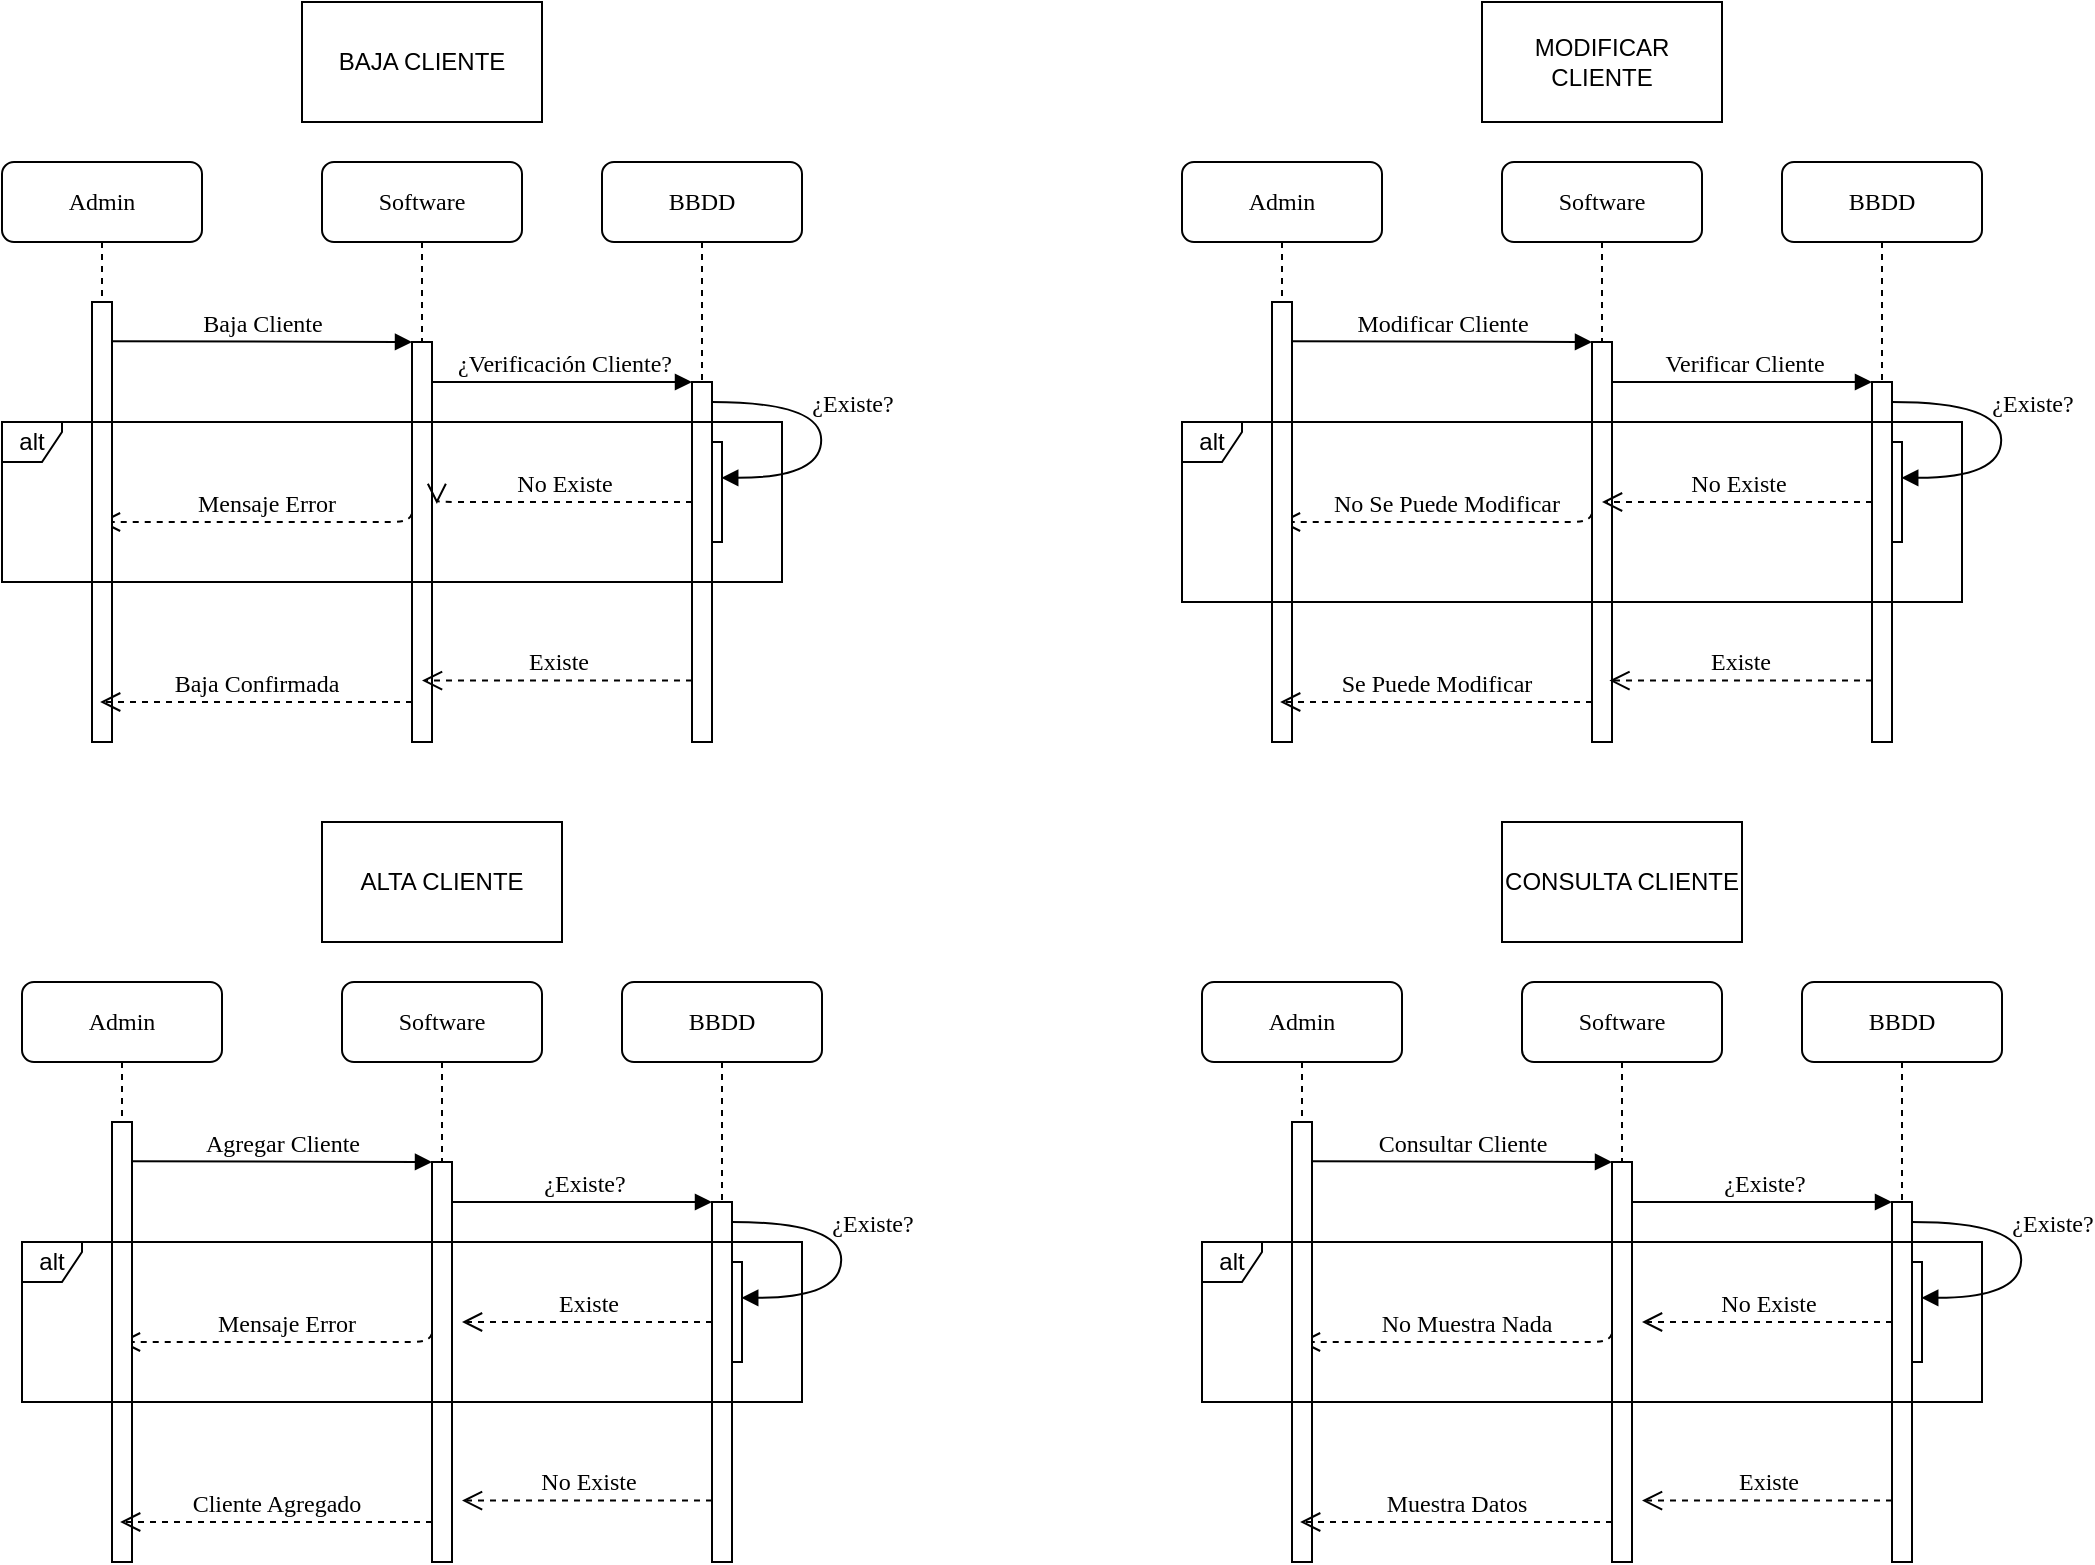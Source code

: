 <mxfile version="27.0.4">
  <diagram name="Page-1" id="13e1069c-82ec-6db2-03f1-153e76fe0fe0">
    <mxGraphModel dx="1426" dy="889" grid="1" gridSize="10" guides="1" tooltips="1" connect="1" arrows="1" fold="1" page="1" pageScale="1" pageWidth="1169" pageHeight="827" background="none" math="0" shadow="0">
      <root>
        <mxCell id="0" />
        <mxCell id="1" parent="0" />
        <mxCell id="OD1noOk3GFOg6p2n9DRk-7" value="Software" style="shape=umlLifeline;perimeter=lifelinePerimeter;whiteSpace=wrap;html=1;container=1;collapsible=0;recursiveResize=0;outlineConnect=0;rounded=1;shadow=0;comic=0;labelBackgroundColor=none;strokeWidth=1;fontFamily=Verdana;fontSize=12;align=center;" vertex="1" parent="1">
          <mxGeometry x="830" y="100" width="100" height="290" as="geometry" />
        </mxCell>
        <mxCell id="OD1noOk3GFOg6p2n9DRk-8" value="" style="html=1;points=[];perimeter=orthogonalPerimeter;rounded=0;shadow=0;comic=0;labelBackgroundColor=none;strokeWidth=1;fontFamily=Verdana;fontSize=12;align=center;" vertex="1" parent="OD1noOk3GFOg6p2n9DRk-7">
          <mxGeometry x="45" y="90" width="10" height="200" as="geometry" />
        </mxCell>
        <mxCell id="OD1noOk3GFOg6p2n9DRk-9" value="No Se Puede Modificar" style="html=1;verticalAlign=bottom;endArrow=open;dashed=1;endSize=8;labelBackgroundColor=none;fontFamily=Verdana;fontSize=12;edgeStyle=elbowEdgeStyle;elbow=vertical;" edge="1" parent="OD1noOk3GFOg6p2n9DRk-7">
          <mxGeometry relative="1" as="geometry">
            <mxPoint x="-111.038" y="180" as="targetPoint" />
            <Array as="points">
              <mxPoint x="20" y="180" />
              <mxPoint x="-50" y="170" />
              <mxPoint x="20" y="170" />
            </Array>
            <mxPoint x="45" y="170" as="sourcePoint" />
          </mxGeometry>
        </mxCell>
        <mxCell id="OD1noOk3GFOg6p2n9DRk-10" value="BBDD" style="shape=umlLifeline;perimeter=lifelinePerimeter;whiteSpace=wrap;html=1;container=1;collapsible=0;recursiveResize=0;outlineConnect=0;rounded=1;shadow=0;comic=0;labelBackgroundColor=none;strokeWidth=1;fontFamily=Verdana;fontSize=12;align=center;" vertex="1" parent="1">
          <mxGeometry x="970" y="100" width="100" height="290" as="geometry" />
        </mxCell>
        <mxCell id="OD1noOk3GFOg6p2n9DRk-11" value="No Existe" style="html=1;verticalAlign=bottom;endArrow=open;dashed=1;endSize=8;labelBackgroundColor=none;fontFamily=Verdana;fontSize=12;edgeStyle=elbowEdgeStyle;elbow=vertical;" edge="1" parent="OD1noOk3GFOg6p2n9DRk-10">
          <mxGeometry relative="1" as="geometry">
            <mxPoint x="-90" y="170" as="targetPoint" />
            <Array as="points">
              <mxPoint x="-50" y="170" />
              <mxPoint x="20" y="170" />
            </Array>
            <mxPoint x="45" y="170" as="sourcePoint" />
          </mxGeometry>
        </mxCell>
        <mxCell id="OD1noOk3GFOg6p2n9DRk-12" value="¿Existe?" style="html=1;verticalAlign=bottom;endArrow=block;labelBackgroundColor=none;fontFamily=Verdana;fontSize=12;elbow=vertical;edgeStyle=orthogonalEdgeStyle;curved=1;entryX=1;entryY=0.286;entryPerimeter=0;exitX=1.038;exitY=0.345;exitPerimeter=0;" edge="1" parent="OD1noOk3GFOg6p2n9DRk-10">
          <mxGeometry x="-0.093" y="15" relative="1" as="geometry">
            <mxPoint x="55.0" y="120.0" as="sourcePoint" />
            <mxPoint x="59.62" y="157.92" as="targetPoint" />
            <Array as="points">
              <mxPoint x="109.62" y="119.9" />
              <mxPoint x="109.62" y="157.9" />
            </Array>
            <mxPoint as="offset" />
          </mxGeometry>
        </mxCell>
        <mxCell id="OD1noOk3GFOg6p2n9DRk-13" value="" style="html=1;points=[];perimeter=orthogonalPerimeter;rounded=0;shadow=0;comic=0;labelBackgroundColor=none;strokeWidth=1;fontFamily=Verdana;fontSize=12;align=center;" vertex="1" parent="OD1noOk3GFOg6p2n9DRk-10">
          <mxGeometry x="50" y="140" width="10" height="50" as="geometry" />
        </mxCell>
        <mxCell id="OD1noOk3GFOg6p2n9DRk-14" value="Existe" style="html=1;verticalAlign=bottom;endArrow=open;dashed=1;endSize=8;labelBackgroundColor=none;fontFamily=Verdana;fontSize=12;edgeStyle=elbowEdgeStyle;elbow=vertical;entryX=0.871;entryY=0.845;entryDx=0;entryDy=0;entryPerimeter=0;" edge="1" parent="OD1noOk3GFOg6p2n9DRk-10" target="OD1noOk3GFOg6p2n9DRk-8">
          <mxGeometry relative="1" as="geometry">
            <mxPoint x="-80" y="259.29" as="targetPoint" />
            <Array as="points">
              <mxPoint x="-50" y="259.29" />
              <mxPoint x="20" y="259.29" />
            </Array>
            <mxPoint x="45" y="259.29" as="sourcePoint" />
          </mxGeometry>
        </mxCell>
        <mxCell id="OD1noOk3GFOg6p2n9DRk-15" value="Admin" style="shape=umlLifeline;perimeter=lifelinePerimeter;whiteSpace=wrap;html=1;container=1;collapsible=0;recursiveResize=0;outlineConnect=0;rounded=1;shadow=0;comic=0;labelBackgroundColor=none;strokeWidth=1;fontFamily=Verdana;fontSize=12;align=center;" vertex="1" parent="1">
          <mxGeometry x="670" y="100" width="100" height="290" as="geometry" />
        </mxCell>
        <mxCell id="OD1noOk3GFOg6p2n9DRk-16" value="" style="html=1;points=[];perimeter=orthogonalPerimeter;rounded=0;shadow=0;comic=0;labelBackgroundColor=none;strokeWidth=1;fontFamily=Verdana;fontSize=12;align=center;" vertex="1" parent="OD1noOk3GFOg6p2n9DRk-15">
          <mxGeometry x="45" y="70" width="10" height="220" as="geometry" />
        </mxCell>
        <mxCell id="OD1noOk3GFOg6p2n9DRk-17" value="" style="html=1;points=[];perimeter=orthogonalPerimeter;rounded=0;shadow=0;comic=0;labelBackgroundColor=none;strokeWidth=1;fontFamily=Verdana;fontSize=12;align=center;" vertex="1" parent="1">
          <mxGeometry x="1015" y="210" width="10" height="180" as="geometry" />
        </mxCell>
        <mxCell id="OD1noOk3GFOg6p2n9DRk-18" value="Verificar Cliente" style="html=1;verticalAlign=bottom;endArrow=block;labelBackgroundColor=none;fontFamily=Verdana;fontSize=12;edgeStyle=elbowEdgeStyle;elbow=vertical;" edge="1" parent="1" source="OD1noOk3GFOg6p2n9DRk-8" target="OD1noOk3GFOg6p2n9DRk-17">
          <mxGeometry x="0.011" relative="1" as="geometry">
            <mxPoint x="940" y="210" as="sourcePoint" />
            <Array as="points">
              <mxPoint x="890" y="210" />
            </Array>
            <mxPoint as="offset" />
          </mxGeometry>
        </mxCell>
        <mxCell id="OD1noOk3GFOg6p2n9DRk-19" value="Modificar Cliente" style="html=1;verticalAlign=bottom;endArrow=block;entryX=0;entryY=0;labelBackgroundColor=none;fontFamily=Verdana;fontSize=12;edgeStyle=elbowEdgeStyle;elbow=vertical;" edge="1" parent="1" target="OD1noOk3GFOg6p2n9DRk-8">
          <mxGeometry relative="1" as="geometry">
            <mxPoint x="725.0" y="189.571" as="sourcePoint" />
          </mxGeometry>
        </mxCell>
        <mxCell id="OD1noOk3GFOg6p2n9DRk-20" value="alt" style="shape=umlFrame;whiteSpace=wrap;html=1;pointerEvents=0;width=30;height=20;" vertex="1" parent="1">
          <mxGeometry x="670" y="230" width="390" height="90" as="geometry" />
        </mxCell>
        <mxCell id="OD1noOk3GFOg6p2n9DRk-21" value="Se Puede Modificar" style="html=1;verticalAlign=bottom;endArrow=open;dashed=1;endSize=8;labelBackgroundColor=none;fontFamily=Verdana;fontSize=12;edgeStyle=elbowEdgeStyle;elbow=vertical;" edge="1" parent="1">
          <mxGeometry relative="1" as="geometry">
            <mxPoint x="719.071" y="370" as="targetPoint" />
            <Array as="points">
              <mxPoint x="780" y="370" />
              <mxPoint x="850" y="370" />
            </Array>
            <mxPoint x="875" y="370" as="sourcePoint" />
          </mxGeometry>
        </mxCell>
        <mxCell id="OD1noOk3GFOg6p2n9DRk-22" value="MODIFICAR CLIENTE" style="rounded=0;whiteSpace=wrap;html=1;" vertex="1" parent="1">
          <mxGeometry x="820" y="20" width="120" height="60" as="geometry" />
        </mxCell>
        <mxCell id="OD1noOk3GFOg6p2n9DRk-23" value="Software" style="shape=umlLifeline;perimeter=lifelinePerimeter;whiteSpace=wrap;html=1;container=1;collapsible=0;recursiveResize=0;outlineConnect=0;rounded=1;shadow=0;comic=0;labelBackgroundColor=none;strokeWidth=1;fontFamily=Verdana;fontSize=12;align=center;" vertex="1" parent="1">
          <mxGeometry x="240" y="100" width="100" height="290" as="geometry" />
        </mxCell>
        <mxCell id="OD1noOk3GFOg6p2n9DRk-24" value="" style="html=1;points=[];perimeter=orthogonalPerimeter;rounded=0;shadow=0;comic=0;labelBackgroundColor=none;strokeWidth=1;fontFamily=Verdana;fontSize=12;align=center;" vertex="1" parent="OD1noOk3GFOg6p2n9DRk-23">
          <mxGeometry x="45" y="90" width="10" height="200" as="geometry" />
        </mxCell>
        <mxCell id="OD1noOk3GFOg6p2n9DRk-25" value="Mensaje Error" style="html=1;verticalAlign=bottom;endArrow=open;dashed=1;endSize=8;labelBackgroundColor=none;fontFamily=Verdana;fontSize=12;edgeStyle=elbowEdgeStyle;elbow=vertical;" edge="1" parent="OD1noOk3GFOg6p2n9DRk-23">
          <mxGeometry relative="1" as="geometry">
            <mxPoint x="-111.038" y="180" as="targetPoint" />
            <Array as="points">
              <mxPoint x="20" y="180" />
              <mxPoint x="-50" y="170" />
              <mxPoint x="20" y="170" />
            </Array>
            <mxPoint x="45" y="170" as="sourcePoint" />
          </mxGeometry>
        </mxCell>
        <mxCell id="OD1noOk3GFOg6p2n9DRk-26" value="BBDD" style="shape=umlLifeline;perimeter=lifelinePerimeter;whiteSpace=wrap;html=1;container=1;collapsible=0;recursiveResize=0;outlineConnect=0;rounded=1;shadow=0;comic=0;labelBackgroundColor=none;strokeWidth=1;fontFamily=Verdana;fontSize=12;align=center;" vertex="1" parent="1">
          <mxGeometry x="380" y="100" width="100" height="290" as="geometry" />
        </mxCell>
        <mxCell id="OD1noOk3GFOg6p2n9DRk-27" value="No Existe" style="html=1;verticalAlign=bottom;endArrow=open;dashed=1;endSize=8;labelBackgroundColor=none;fontFamily=Verdana;fontSize=12;edgeStyle=elbowEdgeStyle;elbow=vertical;entryX=1.243;entryY=0.405;entryDx=0;entryDy=0;entryPerimeter=0;" edge="1" parent="OD1noOk3GFOg6p2n9DRk-26" target="OD1noOk3GFOg6p2n9DRk-24">
          <mxGeometry relative="1" as="geometry">
            <mxPoint x="-80" y="170" as="targetPoint" />
            <Array as="points">
              <mxPoint x="-50" y="170" />
              <mxPoint x="20" y="170" />
            </Array>
            <mxPoint x="45" y="170" as="sourcePoint" />
          </mxGeometry>
        </mxCell>
        <mxCell id="OD1noOk3GFOg6p2n9DRk-28" value="¿Existe?" style="html=1;verticalAlign=bottom;endArrow=block;labelBackgroundColor=none;fontFamily=Verdana;fontSize=12;elbow=vertical;edgeStyle=orthogonalEdgeStyle;curved=1;entryX=1;entryY=0.286;entryPerimeter=0;exitX=1.038;exitY=0.345;exitPerimeter=0;" edge="1" parent="OD1noOk3GFOg6p2n9DRk-26">
          <mxGeometry x="-0.093" y="15" relative="1" as="geometry">
            <mxPoint x="55.0" y="120.0" as="sourcePoint" />
            <mxPoint x="59.62" y="157.92" as="targetPoint" />
            <Array as="points">
              <mxPoint x="109.62" y="119.9" />
              <mxPoint x="109.62" y="157.9" />
            </Array>
            <mxPoint as="offset" />
          </mxGeometry>
        </mxCell>
        <mxCell id="OD1noOk3GFOg6p2n9DRk-29" value="" style="html=1;points=[];perimeter=orthogonalPerimeter;rounded=0;shadow=0;comic=0;labelBackgroundColor=none;strokeWidth=1;fontFamily=Verdana;fontSize=12;align=center;" vertex="1" parent="OD1noOk3GFOg6p2n9DRk-26">
          <mxGeometry x="50" y="140" width="10" height="50" as="geometry" />
        </mxCell>
        <mxCell id="OD1noOk3GFOg6p2n9DRk-30" value="Existe" style="html=1;verticalAlign=bottom;endArrow=open;dashed=1;endSize=8;labelBackgroundColor=none;fontFamily=Verdana;fontSize=12;edgeStyle=elbowEdgeStyle;elbow=vertical;entryX=0.5;entryY=0.846;entryDx=0;entryDy=0;entryPerimeter=0;" edge="1" parent="OD1noOk3GFOg6p2n9DRk-26" target="OD1noOk3GFOg6p2n9DRk-24">
          <mxGeometry relative="1" as="geometry">
            <mxPoint x="-80" y="259.29" as="targetPoint" />
            <Array as="points">
              <mxPoint x="-50" y="259.29" />
              <mxPoint x="20" y="259.29" />
            </Array>
            <mxPoint x="45" y="259.29" as="sourcePoint" />
          </mxGeometry>
        </mxCell>
        <mxCell id="OD1noOk3GFOg6p2n9DRk-31" value="Admin" style="shape=umlLifeline;perimeter=lifelinePerimeter;whiteSpace=wrap;html=1;container=1;collapsible=0;recursiveResize=0;outlineConnect=0;rounded=1;shadow=0;comic=0;labelBackgroundColor=none;strokeWidth=1;fontFamily=Verdana;fontSize=12;align=center;" vertex="1" parent="1">
          <mxGeometry x="80" y="100" width="100" height="290" as="geometry" />
        </mxCell>
        <mxCell id="OD1noOk3GFOg6p2n9DRk-32" value="" style="html=1;points=[];perimeter=orthogonalPerimeter;rounded=0;shadow=0;comic=0;labelBackgroundColor=none;strokeWidth=1;fontFamily=Verdana;fontSize=12;align=center;" vertex="1" parent="OD1noOk3GFOg6p2n9DRk-31">
          <mxGeometry x="45" y="70" width="10" height="220" as="geometry" />
        </mxCell>
        <mxCell id="OD1noOk3GFOg6p2n9DRk-33" value="" style="html=1;points=[];perimeter=orthogonalPerimeter;rounded=0;shadow=0;comic=0;labelBackgroundColor=none;strokeWidth=1;fontFamily=Verdana;fontSize=12;align=center;" vertex="1" parent="1">
          <mxGeometry x="425" y="210" width="10" height="180" as="geometry" />
        </mxCell>
        <mxCell id="OD1noOk3GFOg6p2n9DRk-34" value="¿Verificación Cliente?" style="html=1;verticalAlign=bottom;endArrow=block;labelBackgroundColor=none;fontFamily=Verdana;fontSize=12;edgeStyle=elbowEdgeStyle;elbow=vertical;" edge="1" parent="1" source="OD1noOk3GFOg6p2n9DRk-24" target="OD1noOk3GFOg6p2n9DRk-33">
          <mxGeometry x="0.011" relative="1" as="geometry">
            <mxPoint x="350" y="210" as="sourcePoint" />
            <Array as="points">
              <mxPoint x="300" y="210" />
            </Array>
            <mxPoint as="offset" />
          </mxGeometry>
        </mxCell>
        <mxCell id="OD1noOk3GFOg6p2n9DRk-35" value="Baja Cliente" style="html=1;verticalAlign=bottom;endArrow=block;entryX=0;entryY=0;labelBackgroundColor=none;fontFamily=Verdana;fontSize=12;edgeStyle=elbowEdgeStyle;elbow=vertical;" edge="1" parent="1" target="OD1noOk3GFOg6p2n9DRk-24">
          <mxGeometry relative="1" as="geometry">
            <mxPoint x="135.0" y="189.571" as="sourcePoint" />
          </mxGeometry>
        </mxCell>
        <mxCell id="OD1noOk3GFOg6p2n9DRk-36" value="alt" style="shape=umlFrame;whiteSpace=wrap;html=1;pointerEvents=0;width=30;height=20;" vertex="1" parent="1">
          <mxGeometry x="80" y="230" width="390" height="80" as="geometry" />
        </mxCell>
        <mxCell id="OD1noOk3GFOg6p2n9DRk-37" value="Baja Confirmada" style="html=1;verticalAlign=bottom;endArrow=open;dashed=1;endSize=8;labelBackgroundColor=none;fontFamily=Verdana;fontSize=12;edgeStyle=elbowEdgeStyle;elbow=vertical;" edge="1" parent="1">
          <mxGeometry relative="1" as="geometry">
            <mxPoint x="129.071" y="370" as="targetPoint" />
            <Array as="points">
              <mxPoint x="190" y="370" />
              <mxPoint x="260" y="370" />
            </Array>
            <mxPoint x="285" y="370" as="sourcePoint" />
          </mxGeometry>
        </mxCell>
        <mxCell id="OD1noOk3GFOg6p2n9DRk-38" value="BAJA CLIENTE" style="rounded=0;whiteSpace=wrap;html=1;" vertex="1" parent="1">
          <mxGeometry x="230" y="20" width="120" height="60" as="geometry" />
        </mxCell>
        <mxCell id="OD1noOk3GFOg6p2n9DRk-126" value="Software" style="shape=umlLifeline;perimeter=lifelinePerimeter;whiteSpace=wrap;html=1;container=1;collapsible=0;recursiveResize=0;outlineConnect=0;rounded=1;shadow=0;comic=0;labelBackgroundColor=none;strokeWidth=1;fontFamily=Verdana;fontSize=12;align=center;" vertex="1" parent="1">
          <mxGeometry x="840" y="510" width="100" height="290" as="geometry" />
        </mxCell>
        <mxCell id="OD1noOk3GFOg6p2n9DRk-127" value="" style="html=1;points=[];perimeter=orthogonalPerimeter;rounded=0;shadow=0;comic=0;labelBackgroundColor=none;strokeWidth=1;fontFamily=Verdana;fontSize=12;align=center;" vertex="1" parent="OD1noOk3GFOg6p2n9DRk-126">
          <mxGeometry x="45" y="90" width="10" height="200" as="geometry" />
        </mxCell>
        <mxCell id="OD1noOk3GFOg6p2n9DRk-128" value="No Muestra Nada" style="html=1;verticalAlign=bottom;endArrow=open;dashed=1;endSize=8;labelBackgroundColor=none;fontFamily=Verdana;fontSize=12;edgeStyle=elbowEdgeStyle;elbow=vertical;" edge="1" parent="OD1noOk3GFOg6p2n9DRk-126">
          <mxGeometry relative="1" as="geometry">
            <mxPoint x="-111.038" y="180" as="targetPoint" />
            <Array as="points">
              <mxPoint x="20" y="180" />
              <mxPoint x="-50" y="170" />
              <mxPoint x="20" y="170" />
            </Array>
            <mxPoint x="45" y="170" as="sourcePoint" />
          </mxGeometry>
        </mxCell>
        <mxCell id="OD1noOk3GFOg6p2n9DRk-129" value="BBDD" style="shape=umlLifeline;perimeter=lifelinePerimeter;whiteSpace=wrap;html=1;container=1;collapsible=0;recursiveResize=0;outlineConnect=0;rounded=1;shadow=0;comic=0;labelBackgroundColor=none;strokeWidth=1;fontFamily=Verdana;fontSize=12;align=center;" vertex="1" parent="1">
          <mxGeometry x="980" y="510" width="100" height="290" as="geometry" />
        </mxCell>
        <mxCell id="OD1noOk3GFOg6p2n9DRk-130" value="No Existe" style="html=1;verticalAlign=bottom;endArrow=open;dashed=1;endSize=8;labelBackgroundColor=none;fontFamily=Verdana;fontSize=12;edgeStyle=elbowEdgeStyle;elbow=vertical;" edge="1" parent="OD1noOk3GFOg6p2n9DRk-129">
          <mxGeometry relative="1" as="geometry">
            <mxPoint x="-80" y="170" as="targetPoint" />
            <Array as="points">
              <mxPoint x="-50" y="170" />
              <mxPoint x="20" y="170" />
            </Array>
            <mxPoint x="45" y="170" as="sourcePoint" />
          </mxGeometry>
        </mxCell>
        <mxCell id="OD1noOk3GFOg6p2n9DRk-131" value="¿Existe?" style="html=1;verticalAlign=bottom;endArrow=block;labelBackgroundColor=none;fontFamily=Verdana;fontSize=12;elbow=vertical;edgeStyle=orthogonalEdgeStyle;curved=1;entryX=1;entryY=0.286;entryPerimeter=0;exitX=1.038;exitY=0.345;exitPerimeter=0;" edge="1" parent="OD1noOk3GFOg6p2n9DRk-129">
          <mxGeometry x="-0.093" y="15" relative="1" as="geometry">
            <mxPoint x="55.0" y="120.0" as="sourcePoint" />
            <mxPoint x="59.62" y="157.92" as="targetPoint" />
            <Array as="points">
              <mxPoint x="109.62" y="119.9" />
              <mxPoint x="109.62" y="157.9" />
            </Array>
            <mxPoint as="offset" />
          </mxGeometry>
        </mxCell>
        <mxCell id="OD1noOk3GFOg6p2n9DRk-132" value="" style="html=1;points=[];perimeter=orthogonalPerimeter;rounded=0;shadow=0;comic=0;labelBackgroundColor=none;strokeWidth=1;fontFamily=Verdana;fontSize=12;align=center;" vertex="1" parent="OD1noOk3GFOg6p2n9DRk-129">
          <mxGeometry x="50" y="140" width="10" height="50" as="geometry" />
        </mxCell>
        <mxCell id="OD1noOk3GFOg6p2n9DRk-133" value="Existe" style="html=1;verticalAlign=bottom;endArrow=open;dashed=1;endSize=8;labelBackgroundColor=none;fontFamily=Verdana;fontSize=12;edgeStyle=elbowEdgeStyle;elbow=vertical;" edge="1" parent="OD1noOk3GFOg6p2n9DRk-129">
          <mxGeometry relative="1" as="geometry">
            <mxPoint x="-80" y="259.29" as="targetPoint" />
            <Array as="points">
              <mxPoint x="-50" y="259.29" />
              <mxPoint x="20" y="259.29" />
            </Array>
            <mxPoint x="45" y="259.29" as="sourcePoint" />
          </mxGeometry>
        </mxCell>
        <mxCell id="OD1noOk3GFOg6p2n9DRk-134" value="Admin" style="shape=umlLifeline;perimeter=lifelinePerimeter;whiteSpace=wrap;html=1;container=1;collapsible=0;recursiveResize=0;outlineConnect=0;rounded=1;shadow=0;comic=0;labelBackgroundColor=none;strokeWidth=1;fontFamily=Verdana;fontSize=12;align=center;" vertex="1" parent="1">
          <mxGeometry x="680" y="510" width="100" height="290" as="geometry" />
        </mxCell>
        <mxCell id="OD1noOk3GFOg6p2n9DRk-135" value="" style="html=1;points=[];perimeter=orthogonalPerimeter;rounded=0;shadow=0;comic=0;labelBackgroundColor=none;strokeWidth=1;fontFamily=Verdana;fontSize=12;align=center;" vertex="1" parent="OD1noOk3GFOg6p2n9DRk-134">
          <mxGeometry x="45" y="70" width="10" height="220" as="geometry" />
        </mxCell>
        <mxCell id="OD1noOk3GFOg6p2n9DRk-136" value="" style="html=1;points=[];perimeter=orthogonalPerimeter;rounded=0;shadow=0;comic=0;labelBackgroundColor=none;strokeWidth=1;fontFamily=Verdana;fontSize=12;align=center;" vertex="1" parent="1">
          <mxGeometry x="1025" y="620" width="10" height="180" as="geometry" />
        </mxCell>
        <mxCell id="OD1noOk3GFOg6p2n9DRk-137" value="¿Existe?" style="html=1;verticalAlign=bottom;endArrow=block;labelBackgroundColor=none;fontFamily=Verdana;fontSize=12;edgeStyle=elbowEdgeStyle;elbow=vertical;" edge="1" parent="1" source="OD1noOk3GFOg6p2n9DRk-127" target="OD1noOk3GFOg6p2n9DRk-136">
          <mxGeometry x="0.011" relative="1" as="geometry">
            <mxPoint x="950" y="620" as="sourcePoint" />
            <Array as="points">
              <mxPoint x="900" y="620" />
            </Array>
            <mxPoint as="offset" />
          </mxGeometry>
        </mxCell>
        <mxCell id="OD1noOk3GFOg6p2n9DRk-138" value="Consultar Cliente" style="html=1;verticalAlign=bottom;endArrow=block;entryX=0;entryY=0;labelBackgroundColor=none;fontFamily=Verdana;fontSize=12;edgeStyle=elbowEdgeStyle;elbow=vertical;" edge="1" parent="1" target="OD1noOk3GFOg6p2n9DRk-127">
          <mxGeometry relative="1" as="geometry">
            <mxPoint x="735.0" y="599.571" as="sourcePoint" />
          </mxGeometry>
        </mxCell>
        <mxCell id="OD1noOk3GFOg6p2n9DRk-139" value="alt" style="shape=umlFrame;whiteSpace=wrap;html=1;pointerEvents=0;width=30;height=20;" vertex="1" parent="1">
          <mxGeometry x="680" y="640" width="390" height="80" as="geometry" />
        </mxCell>
        <mxCell id="OD1noOk3GFOg6p2n9DRk-140" value="Muestra Datos" style="html=1;verticalAlign=bottom;endArrow=open;dashed=1;endSize=8;labelBackgroundColor=none;fontFamily=Verdana;fontSize=12;edgeStyle=elbowEdgeStyle;elbow=vertical;" edge="1" parent="1">
          <mxGeometry relative="1" as="geometry">
            <mxPoint x="729.071" y="780" as="targetPoint" />
            <Array as="points">
              <mxPoint x="790" y="780" />
              <mxPoint x="860" y="780" />
            </Array>
            <mxPoint x="885" y="780" as="sourcePoint" />
          </mxGeometry>
        </mxCell>
        <mxCell id="OD1noOk3GFOg6p2n9DRk-141" value="CONSULTA CLIENTE" style="rounded=0;whiteSpace=wrap;html=1;" vertex="1" parent="1">
          <mxGeometry x="830" y="430" width="120" height="60" as="geometry" />
        </mxCell>
        <mxCell id="OD1noOk3GFOg6p2n9DRk-142" value="Software" style="shape=umlLifeline;perimeter=lifelinePerimeter;whiteSpace=wrap;html=1;container=1;collapsible=0;recursiveResize=0;outlineConnect=0;rounded=1;shadow=0;comic=0;labelBackgroundColor=none;strokeWidth=1;fontFamily=Verdana;fontSize=12;align=center;" vertex="1" parent="1">
          <mxGeometry x="250" y="510" width="100" height="290" as="geometry" />
        </mxCell>
        <mxCell id="OD1noOk3GFOg6p2n9DRk-143" value="" style="html=1;points=[];perimeter=orthogonalPerimeter;rounded=0;shadow=0;comic=0;labelBackgroundColor=none;strokeWidth=1;fontFamily=Verdana;fontSize=12;align=center;" vertex="1" parent="OD1noOk3GFOg6p2n9DRk-142">
          <mxGeometry x="45" y="90" width="10" height="200" as="geometry" />
        </mxCell>
        <mxCell id="OD1noOk3GFOg6p2n9DRk-144" value="Mensaje Error" style="html=1;verticalAlign=bottom;endArrow=open;dashed=1;endSize=8;labelBackgroundColor=none;fontFamily=Verdana;fontSize=12;edgeStyle=elbowEdgeStyle;elbow=vertical;" edge="1" parent="OD1noOk3GFOg6p2n9DRk-142">
          <mxGeometry relative="1" as="geometry">
            <mxPoint x="-111.038" y="180" as="targetPoint" />
            <Array as="points">
              <mxPoint x="20" y="180" />
              <mxPoint x="-50" y="170" />
              <mxPoint x="20" y="170" />
            </Array>
            <mxPoint x="45" y="170" as="sourcePoint" />
          </mxGeometry>
        </mxCell>
        <mxCell id="OD1noOk3GFOg6p2n9DRk-145" value="BBDD" style="shape=umlLifeline;perimeter=lifelinePerimeter;whiteSpace=wrap;html=1;container=1;collapsible=0;recursiveResize=0;outlineConnect=0;rounded=1;shadow=0;comic=0;labelBackgroundColor=none;strokeWidth=1;fontFamily=Verdana;fontSize=12;align=center;" vertex="1" parent="1">
          <mxGeometry x="390" y="510" width="100" height="290" as="geometry" />
        </mxCell>
        <mxCell id="OD1noOk3GFOg6p2n9DRk-146" value="Existe" style="html=1;verticalAlign=bottom;endArrow=open;dashed=1;endSize=8;labelBackgroundColor=none;fontFamily=Verdana;fontSize=12;edgeStyle=elbowEdgeStyle;elbow=vertical;" edge="1" parent="OD1noOk3GFOg6p2n9DRk-145">
          <mxGeometry relative="1" as="geometry">
            <mxPoint x="-80" y="170" as="targetPoint" />
            <Array as="points">
              <mxPoint x="-50" y="170" />
              <mxPoint x="20" y="170" />
            </Array>
            <mxPoint x="45" y="170" as="sourcePoint" />
          </mxGeometry>
        </mxCell>
        <mxCell id="OD1noOk3GFOg6p2n9DRk-147" value="¿Existe?" style="html=1;verticalAlign=bottom;endArrow=block;labelBackgroundColor=none;fontFamily=Verdana;fontSize=12;elbow=vertical;edgeStyle=orthogonalEdgeStyle;curved=1;entryX=1;entryY=0.286;entryPerimeter=0;exitX=1.038;exitY=0.345;exitPerimeter=0;" edge="1" parent="OD1noOk3GFOg6p2n9DRk-145">
          <mxGeometry x="-0.097" y="15" relative="1" as="geometry">
            <mxPoint x="55.0" y="120.0" as="sourcePoint" />
            <mxPoint x="59.62" y="157.92" as="targetPoint" />
            <Array as="points">
              <mxPoint x="109.62" y="119.9" />
              <mxPoint x="109.62" y="157.9" />
            </Array>
            <mxPoint as="offset" />
          </mxGeometry>
        </mxCell>
        <mxCell id="OD1noOk3GFOg6p2n9DRk-148" value="" style="html=1;points=[];perimeter=orthogonalPerimeter;rounded=0;shadow=0;comic=0;labelBackgroundColor=none;strokeWidth=1;fontFamily=Verdana;fontSize=12;align=center;" vertex="1" parent="OD1noOk3GFOg6p2n9DRk-145">
          <mxGeometry x="50" y="140" width="10" height="50" as="geometry" />
        </mxCell>
        <mxCell id="OD1noOk3GFOg6p2n9DRk-149" value="No Existe" style="html=1;verticalAlign=bottom;endArrow=open;dashed=1;endSize=8;labelBackgroundColor=none;fontFamily=Verdana;fontSize=12;edgeStyle=elbowEdgeStyle;elbow=vertical;" edge="1" parent="OD1noOk3GFOg6p2n9DRk-145">
          <mxGeometry relative="1" as="geometry">
            <mxPoint x="-80" y="259.29" as="targetPoint" />
            <Array as="points">
              <mxPoint x="-50" y="259.29" />
              <mxPoint x="20" y="259.29" />
            </Array>
            <mxPoint x="45" y="259.29" as="sourcePoint" />
          </mxGeometry>
        </mxCell>
        <mxCell id="OD1noOk3GFOg6p2n9DRk-150" value="Admin" style="shape=umlLifeline;perimeter=lifelinePerimeter;whiteSpace=wrap;html=1;container=1;collapsible=0;recursiveResize=0;outlineConnect=0;rounded=1;shadow=0;comic=0;labelBackgroundColor=none;strokeWidth=1;fontFamily=Verdana;fontSize=12;align=center;" vertex="1" parent="1">
          <mxGeometry x="90" y="510" width="100" height="290" as="geometry" />
        </mxCell>
        <mxCell id="OD1noOk3GFOg6p2n9DRk-151" value="" style="html=1;points=[];perimeter=orthogonalPerimeter;rounded=0;shadow=0;comic=0;labelBackgroundColor=none;strokeWidth=1;fontFamily=Verdana;fontSize=12;align=center;" vertex="1" parent="OD1noOk3GFOg6p2n9DRk-150">
          <mxGeometry x="45" y="70" width="10" height="220" as="geometry" />
        </mxCell>
        <mxCell id="OD1noOk3GFOg6p2n9DRk-152" value="" style="html=1;points=[];perimeter=orthogonalPerimeter;rounded=0;shadow=0;comic=0;labelBackgroundColor=none;strokeWidth=1;fontFamily=Verdana;fontSize=12;align=center;" vertex="1" parent="1">
          <mxGeometry x="435" y="620" width="10" height="180" as="geometry" />
        </mxCell>
        <mxCell id="OD1noOk3GFOg6p2n9DRk-153" value="¿Existe?" style="html=1;verticalAlign=bottom;endArrow=block;labelBackgroundColor=none;fontFamily=Verdana;fontSize=12;edgeStyle=elbowEdgeStyle;elbow=vertical;" edge="1" parent="1" source="OD1noOk3GFOg6p2n9DRk-143" target="OD1noOk3GFOg6p2n9DRk-152">
          <mxGeometry x="0.011" relative="1" as="geometry">
            <mxPoint x="360" y="620" as="sourcePoint" />
            <Array as="points">
              <mxPoint x="310" y="620" />
            </Array>
            <mxPoint as="offset" />
          </mxGeometry>
        </mxCell>
        <mxCell id="OD1noOk3GFOg6p2n9DRk-154" value="Agregar Cliente" style="html=1;verticalAlign=bottom;endArrow=block;entryX=0;entryY=0;labelBackgroundColor=none;fontFamily=Verdana;fontSize=12;edgeStyle=elbowEdgeStyle;elbow=vertical;" edge="1" parent="1" target="OD1noOk3GFOg6p2n9DRk-143">
          <mxGeometry relative="1" as="geometry">
            <mxPoint x="145.0" y="599.571" as="sourcePoint" />
          </mxGeometry>
        </mxCell>
        <mxCell id="OD1noOk3GFOg6p2n9DRk-155" value="alt" style="shape=umlFrame;whiteSpace=wrap;html=1;pointerEvents=0;width=30;height=20;" vertex="1" parent="1">
          <mxGeometry x="90" y="640" width="390" height="80" as="geometry" />
        </mxCell>
        <mxCell id="OD1noOk3GFOg6p2n9DRk-156" value="Cliente Agregado" style="html=1;verticalAlign=bottom;endArrow=open;dashed=1;endSize=8;labelBackgroundColor=none;fontFamily=Verdana;fontSize=12;edgeStyle=elbowEdgeStyle;elbow=vertical;" edge="1" parent="1">
          <mxGeometry relative="1" as="geometry">
            <mxPoint x="139.071" y="780" as="targetPoint" />
            <Array as="points">
              <mxPoint x="200" y="780" />
              <mxPoint x="270" y="780" />
            </Array>
            <mxPoint x="295" y="780" as="sourcePoint" />
          </mxGeometry>
        </mxCell>
        <mxCell id="OD1noOk3GFOg6p2n9DRk-157" value="ALTA CLIENTE" style="rounded=0;whiteSpace=wrap;html=1;" vertex="1" parent="1">
          <mxGeometry x="240" y="430" width="120" height="60" as="geometry" />
        </mxCell>
      </root>
    </mxGraphModel>
  </diagram>
</mxfile>
